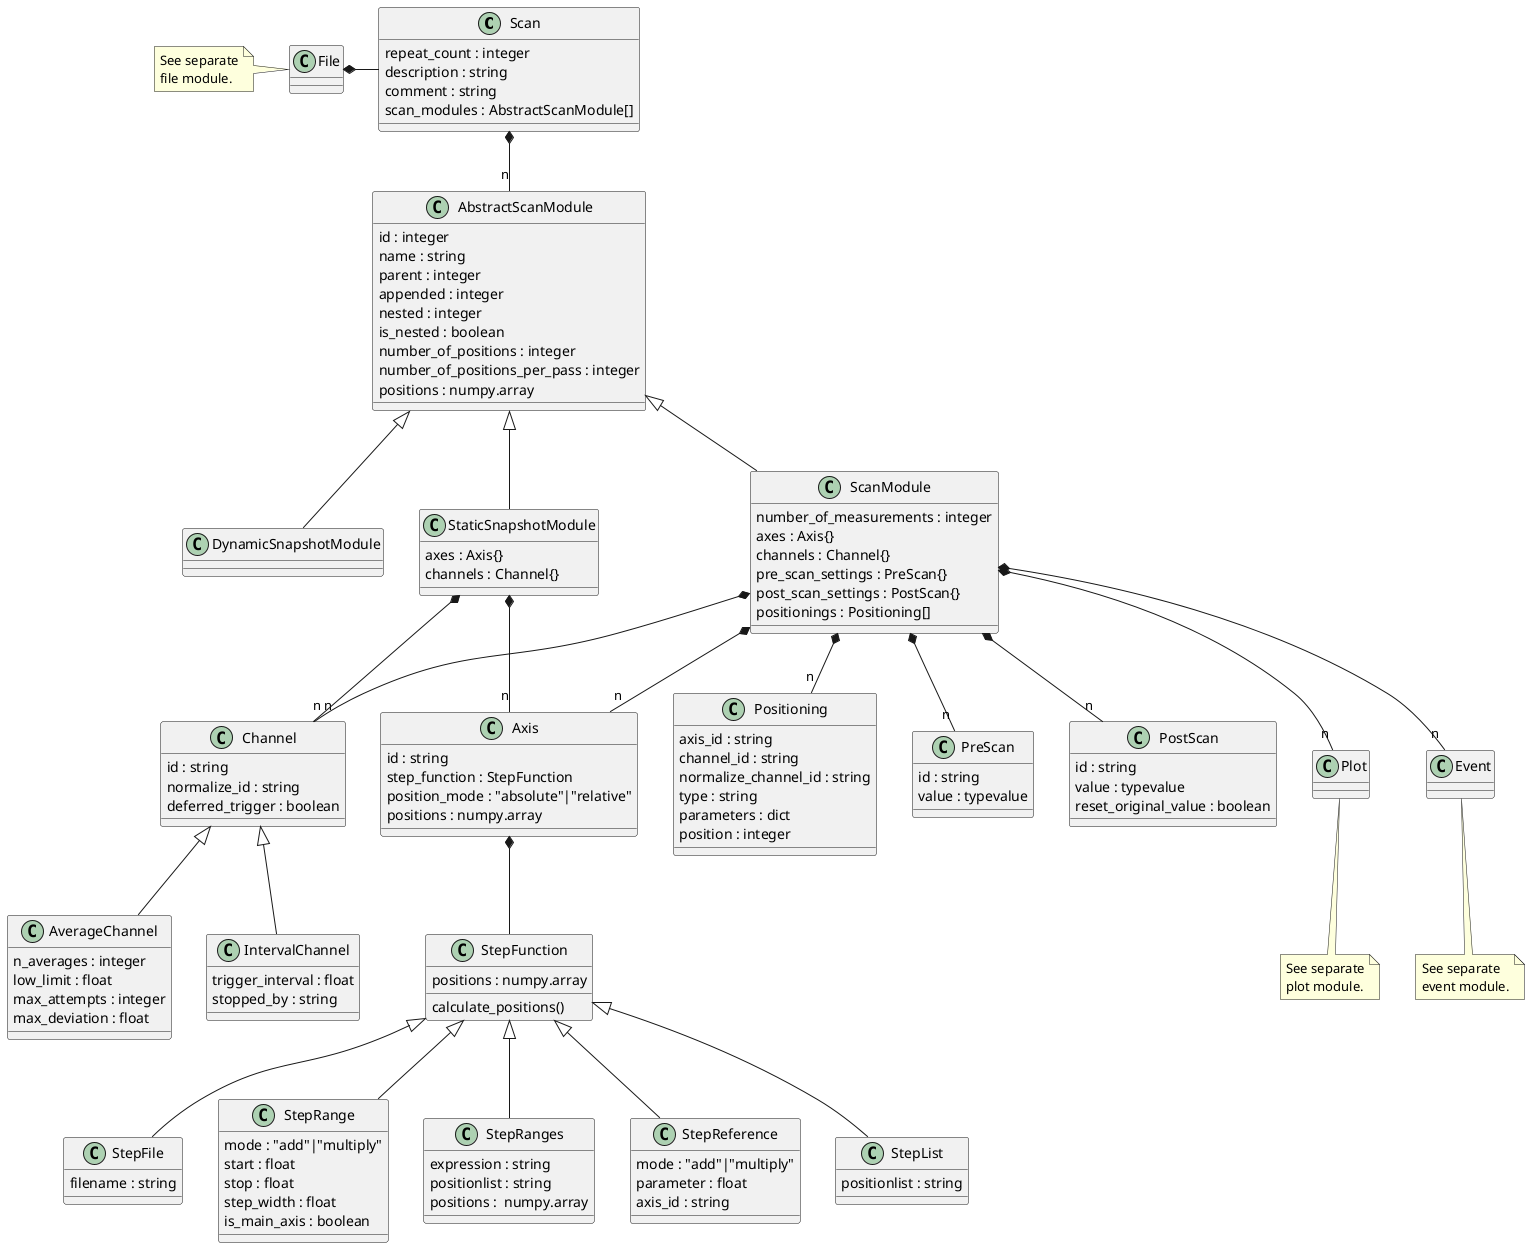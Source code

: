 @startuml
'https://plantuml.com/class-diagram

class Scan {
    repeat_count : integer
    description : string
    comment : string
    scan_modules : AbstractScanModule[]
}
Scan *-- "n" AbstractScanModule
'Scan *-- "n" PauseCondition
'Scan *-- "n" Event

'note bottom of PauseCondition: See separate\nevent module.

File *- Scan
note left of File: See separate\nfile module.

class AbstractScanModule {
    id : integer
    name : string
    parent : integer
    appended : integer
    nested : integer
    is_nested : boolean
    number_of_positions : integer
    number_of_positions_per_pass : integer
    positions : numpy.array
}

class ScanModule extends AbstractScanModule {
    number_of_measurements : integer
    axes : Axis{}
    channels : Channel{}
    pre_scan_settings : PreScan{}
    post_scan_settings : PostScan{}
    positionings : Positioning[]
    'plots : Plot[]
}
ScanModule *-- "n" Event
ScanModule *-- "n" Axis
ScanModule *-- "n" Channel
ScanModule *-- "n" Positioning
ScanModule *-- "n" PreScan
ScanModule *-- "n" PostScan
ScanModule *-- "n" Plot

note bottom of Plot: See separate\nplot module.
note bottom of Event: See separate\nevent module.

class DynamicSnapshotModule extends AbstractScanModule

class StaticSnapshotModule extends AbstractScanModule {
    axes : Axis{}
    channels : Channel{}
}

StaticSnapshotModule *-- "n" Axis
StaticSnapshotModule *-- "n" Channel

Channel -[hidden]> Axis

DynamicSnapshotModule -[hidden]> StaticSnapshotModule

class StaticSnapshotModule {
}

class Axis {
    id : string
    step_function : StepFunction
    position_mode : "absolute"|"relative"
    positions : numpy.array
}
Axis *-- StepFunction

class Channel {
    id : string
    normalize_id : string
    'redo_events : Event[]
    deferred_trigger : boolean
}
'Channel *-- "n" Event

class IntervalChannel extends Channel {
    trigger_interval : float
    stopped_by : string
}

class AverageChannel extends Channel {
    n_averages : integer
    low_limit : float
    max_attempts : integer
    max_deviation : float
}

class Positioning {
    axis_id : string
    channel_id : string
    normalize_channel_id : string
    type : string
    parameters : dict
    position : integer
}
'Positioning *-- Controller

class PreScan {
    id : string
    value : typevalue
}

class PostScan {
    id : string
    value : typevalue
    reset_original_value : boolean
}

class StepFunction {
    positions : numpy.array
    calculate_positions()
}

class StepFile extends StepFunction {
    filename : string
}

class StepRange extends StepFunction {
    mode : "add"|"multiply"
    start : float
    stop : float
    step_width : float
    is_main_axis : boolean
}

class StepRanges extends StepFunction {
    expression : string
    positionlist : string
    positions :  numpy.array
}

class StepReference extends StepFunction {
    mode : "add"|"multiply"
    parameter : float
    axis_id : string
}

class StepList extends StepFunction {
    positionlist : string
}
@enduml